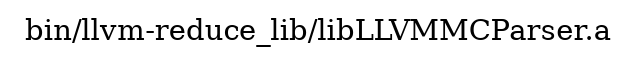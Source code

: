 digraph "bin/llvm-reduce_lib/libLLVMMCParser.a" {
	label="bin/llvm-reduce_lib/libLLVMMCParser.a";
	rankdir=LR;

}
